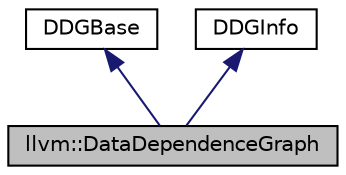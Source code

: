 digraph "llvm::DataDependenceGraph"
{
 // LATEX_PDF_SIZE
  bgcolor="transparent";
  edge [fontname="Helvetica",fontsize="10",labelfontname="Helvetica",labelfontsize="10"];
  node [fontname="Helvetica",fontsize="10",shape=record];
  Node1 [label="llvm::DataDependenceGraph",height=0.2,width=0.4,color="black", fillcolor="grey75", style="filled", fontcolor="black",tooltip="Data Dependency Graph."];
  Node2 -> Node1 [dir="back",color="midnightblue",fontsize="10",style="solid",fontname="Helvetica"];
  Node2 [label="DDGBase",height=0.2,width=0.4,color="black",URL="$classllvm_1_1DirectedGraph.html",tooltip="Directed graph."];
  Node3 -> Node1 [dir="back",color="midnightblue",fontsize="10",style="solid",fontname="Helvetica"];
  Node3 [label="DDGInfo",height=0.2,width=0.4,color="black",URL="$classllvm_1_1DependenceGraphInfo.html",tooltip="Encapsulate some common data and functionality needed for different variations of data dependence gra..."];
}

